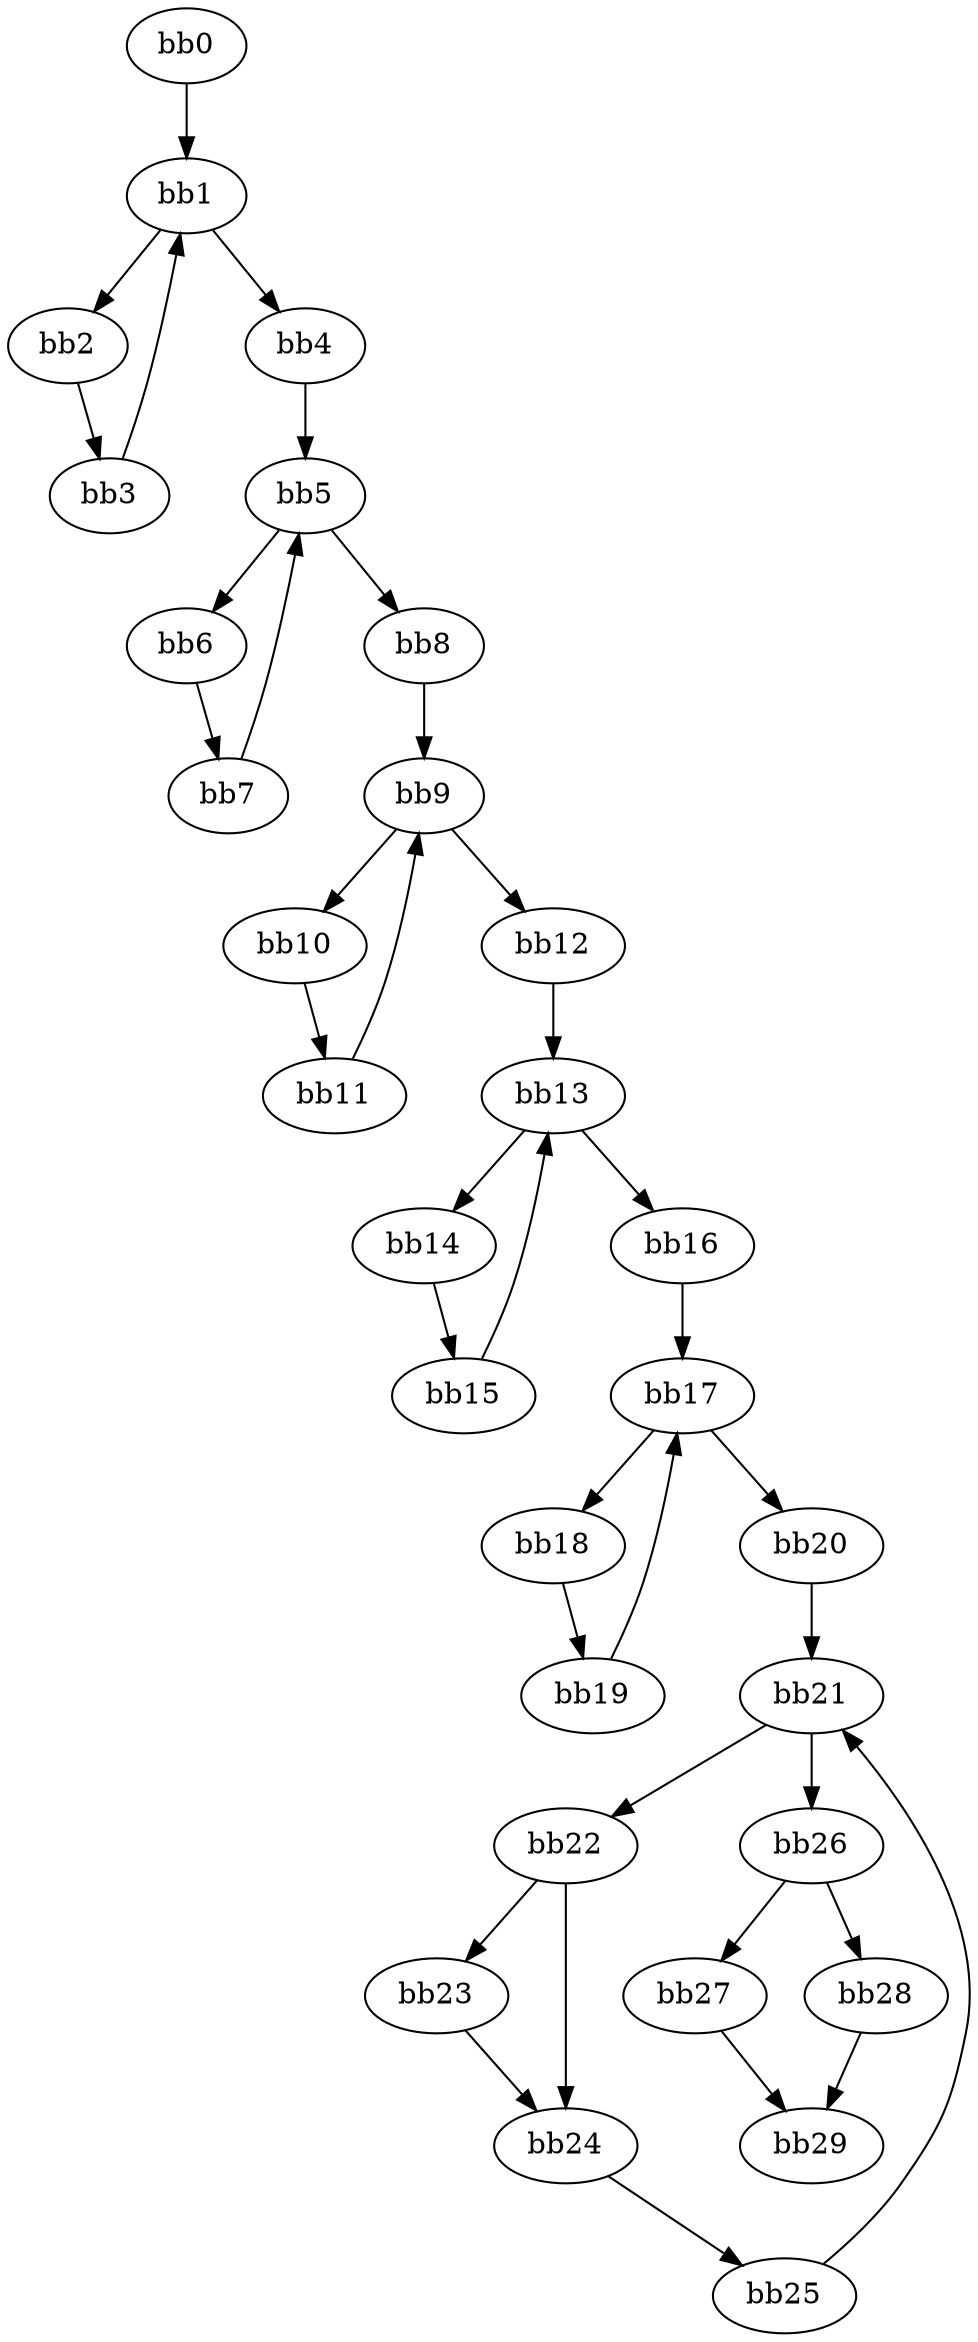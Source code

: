 digraph cfg {
v0 [label = "bb0"];
v1 [label = "bb1"];
v2 [label = "bb2"];
v3 [label = "bb3"];
v4 [label = "bb4"];
v5 [label = "bb5"];
v6 [label = "bb6"];
v7 [label = "bb7"];
v8 [label = "bb8"];
v9 [label = "bb9"];
v10 [label = "bb10"];
v11 [label = "bb11"];
v12 [label = "bb12"];
v13 [label = "bb13"];
v14 [label = "bb14"];
v15 [label = "bb15"];
v16 [label = "bb16"];
v17 [label = "bb17"];
v18 [label = "bb18"];
v19 [label = "bb19"];
v20 [label = "bb20"];
v21 [label = "bb21"];
v22 [label = "bb22"];
v23 [label = "bb23"];
v24 [label = "bb24"];
v25 [label = "bb25"];
v26 [label = "bb26"];
v27 [label = "bb27"];
v28 [label = "bb28"];
v29 [label = "bb29"];
v0 -> v1;
v1 -> v2;
v1 -> v4;
v2 -> v3;
v3 -> v1;
v4 -> v5;
v5 -> v6;
v5 -> v8;
v6 -> v7;
v7 -> v5;
v8 -> v9;
v9 -> v10;
v9 -> v12;
v10 -> v11;
v11 -> v9;
v12 -> v13;
v13 -> v14;
v13 -> v16;
v14 -> v15;
v15 -> v13;
v16 -> v17;
v17 -> v18;
v17 -> v20;
v18 -> v19;
v19 -> v17;
v20 -> v21;
v21 -> v22;
v21 -> v26;
v22 -> v24;
v22 -> v23;
v23 -> v24;
v24 -> v25;
v25 -> v21;
v26 -> v28;
v26 -> v27;
v27 -> v29;
v28 -> v29;
}
